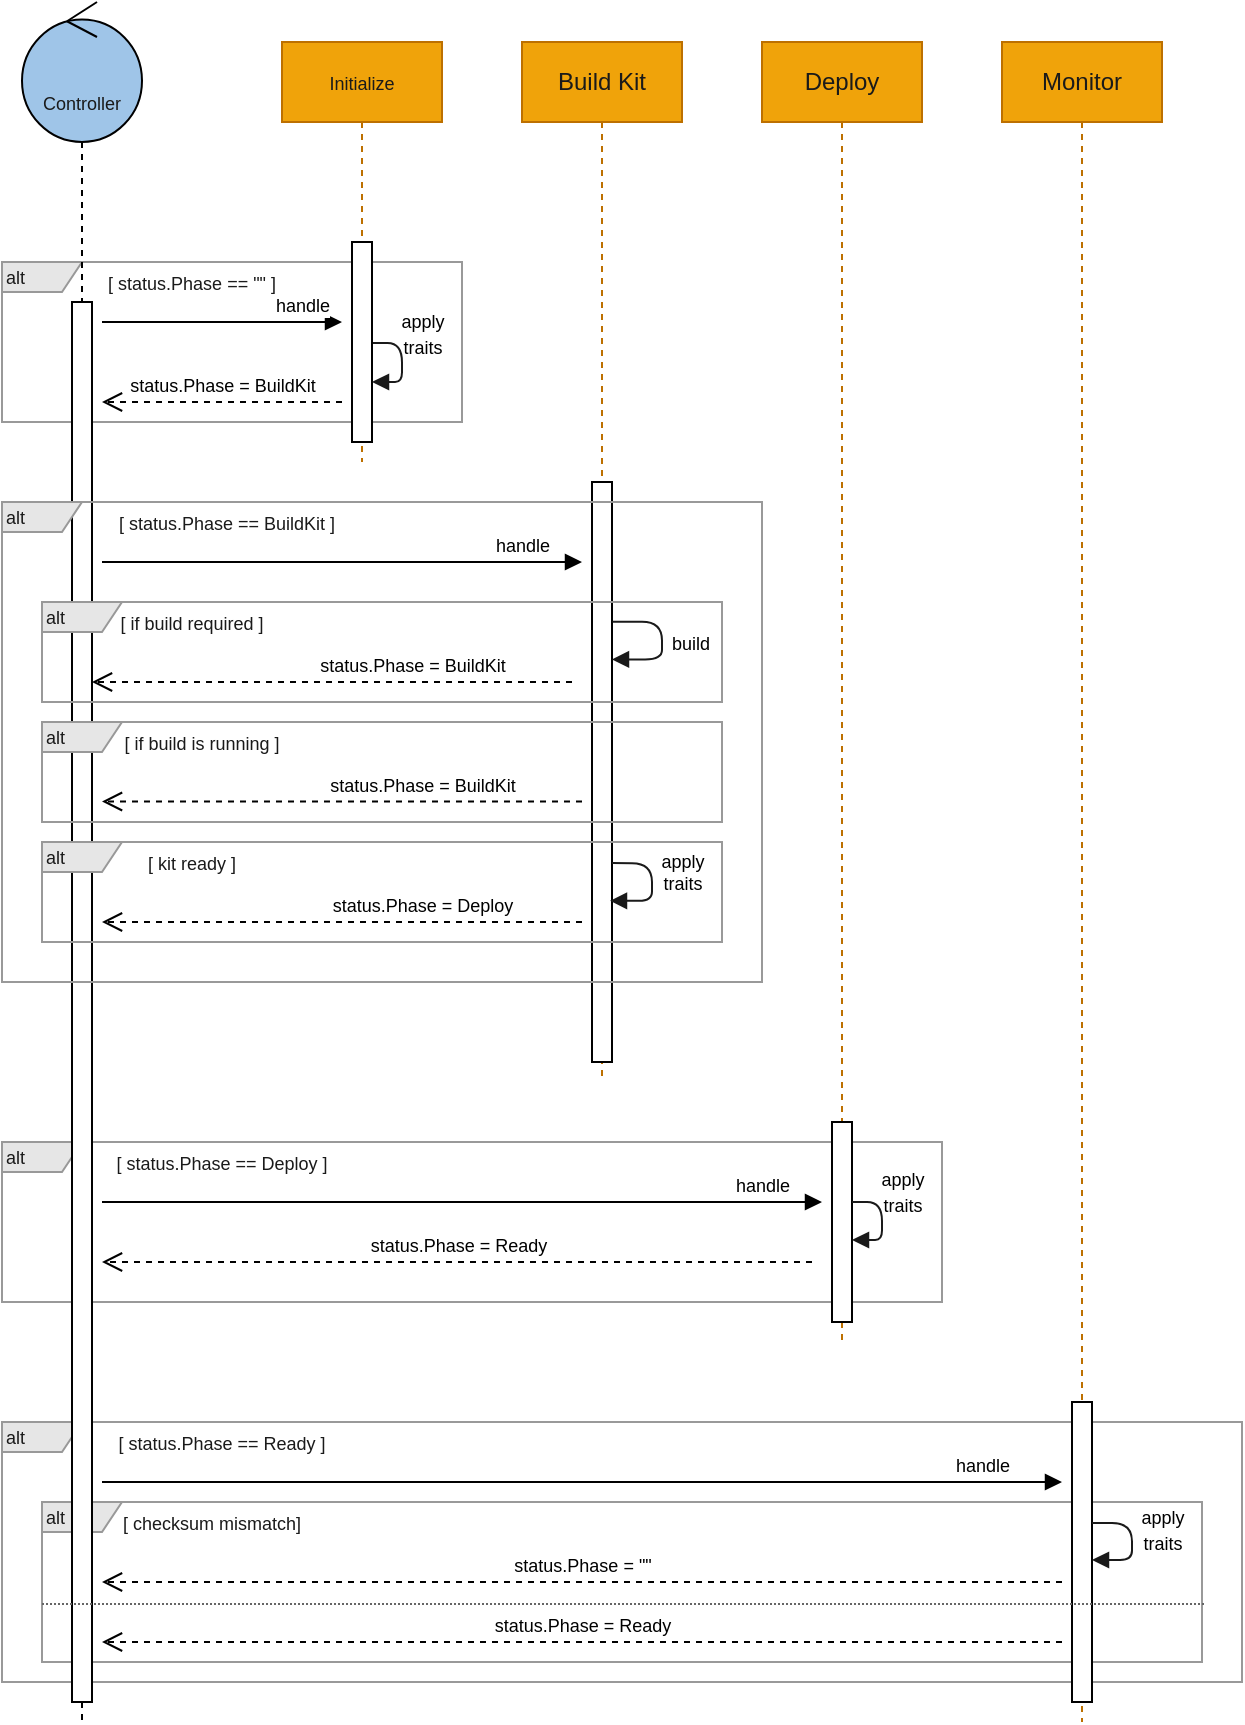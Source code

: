 <mxfile version="13.0.3" type="device"><diagram id="0Kwz7zGRW0z1vaULMuBK" name="Page-1"><mxGraphModel dx="1422" dy="852" grid="1" gridSize="5" guides="1" tooltips="1" connect="1" arrows="1" fold="1" page="1" pageScale="1" pageWidth="850" pageHeight="1100" background="none" math="0" shadow="0"><root><mxCell id="0"/><mxCell id="1" parent="0"/><mxCell id="ENPpTKHMPu-JBWCp8yxi-51" value="&lt;div align=&quot;left&quot;&gt;&lt;font style=&quot;font-size: 9px&quot;&gt;alt&lt;/font&gt;&lt;/div&gt;" style="shape=umlFrame;whiteSpace=wrap;html=1;strokeColor=#999999;fontColor=#1A1A1A;width=40;height=15;fillColor=#E6E6E6;fontSize=9;labelBackgroundColor=none;swimlaneFillColor=none;align=left;" parent="1" vertex="1"><mxGeometry x="160" y="930" width="580" height="80" as="geometry"/></mxCell><mxCell id="ENPpTKHMPu-JBWCp8yxi-46" value="&lt;div align=&quot;left&quot;&gt;&lt;font style=&quot;font-size: 9px&quot;&gt;alt&lt;/font&gt;&lt;/div&gt;" style="shape=umlFrame;whiteSpace=wrap;html=1;strokeColor=#999999;fontColor=#1A1A1A;width=40;height=15;fillColor=#E6E6E6;fontSize=9;labelBackgroundColor=none;swimlaneFillColor=none;align=left;" parent="1" vertex="1"><mxGeometry x="140" y="890" width="620" height="130" as="geometry"/></mxCell><mxCell id="ENPpTKHMPu-JBWCp8yxi-32" value="&lt;div align=&quot;left&quot;&gt;&lt;font style=&quot;font-size: 9px&quot;&gt;alt&lt;/font&gt;&lt;/div&gt;" style="shape=umlFrame;whiteSpace=wrap;html=1;strokeColor=#999999;fontColor=#1A1A1A;width=40;height=15;fillColor=#E6E6E6;fontSize=9;labelBackgroundColor=none;swimlaneFillColor=none;align=left;" parent="1" vertex="1"><mxGeometry x="140" y="750" width="470" height="80" as="geometry"/></mxCell><mxCell id="ENPpTKHMPu-JBWCp8yxi-14" value="&lt;div align=&quot;left&quot;&gt;&lt;font style=&quot;font-size: 9px&quot;&gt;alt&lt;/font&gt;&lt;/div&gt;" style="shape=umlFrame;whiteSpace=wrap;html=1;strokeColor=#999999;fontColor=#1A1A1A;width=40;height=15;fillColor=#E6E6E6;fontSize=9;labelBackgroundColor=none;swimlaneFillColor=none;align=left;" parent="1" vertex="1"><mxGeometry x="140" y="310" width="230" height="80" as="geometry"/></mxCell><mxCell id="ENPpTKHMPu-JBWCp8yxi-1" value="&lt;font style=&quot;font-size: 9px&quot;&gt;Controller&lt;/font&gt;" style="shape=umlLifeline;participant=umlControl;perimeter=lifelinePerimeter;whiteSpace=wrap;html=1;container=1;collapsible=0;recursiveResize=0;verticalAlign=top;spacingTop=36;outlineConnect=0;fillColor=#9FC5E8;fontColor=#1A1A1A;size=70;" parent="1" vertex="1"><mxGeometry x="150" y="180" width="60" height="860" as="geometry"/></mxCell><mxCell id="ENPpTKHMPu-JBWCp8yxi-2" value="" style="html=1;points=[];perimeter=orthogonalPerimeter;fontColor=#1A1A1A;" parent="ENPpTKHMPu-JBWCp8yxi-1" vertex="1"><mxGeometry x="25" y="150" width="10" height="700" as="geometry"/></mxCell><mxCell id="ENPpTKHMPu-JBWCp8yxi-3" value="&lt;font style=&quot;font-size: 9px&quot;&gt;Initialize&lt;/font&gt;" style="shape=umlLifeline;perimeter=lifelinePerimeter;whiteSpace=wrap;html=1;container=1;collapsible=0;recursiveResize=0;outlineConnect=0;fillColor=#f0a30a;strokeColor=#BD7000;fontColor=#1A1A1A;" parent="1" vertex="1"><mxGeometry x="280" y="200" width="80" height="210" as="geometry"/></mxCell><mxCell id="ENPpTKHMPu-JBWCp8yxi-4" value="" style="html=1;points=[];perimeter=orthogonalPerimeter;fillColor=#ffffff;fontColor=#1A1A1A;" parent="ENPpTKHMPu-JBWCp8yxi-3" vertex="1"><mxGeometry x="35" y="100" width="10" height="100" as="geometry"/></mxCell><mxCell id="ENPpTKHMPu-JBWCp8yxi-33" value="&lt;div&gt;&lt;font style=&quot;font-size: 9px&quot;&gt;apply&lt;/font&gt;&lt;/div&gt;&lt;div&gt;&lt;font style=&quot;font-size: 9px&quot;&gt;traits&lt;/font&gt;&lt;/div&gt;" style="html=1;verticalAlign=bottom;endArrow=block;strokeColor=#1A1A1A;strokeWidth=1;edgeStyle=orthogonalEdgeStyle;exitX=1.05;exitY=0.505;exitDx=0;exitDy=0;exitPerimeter=0;labelBackgroundColor=none;" parent="ENPpTKHMPu-JBWCp8yxi-3" source="ENPpTKHMPu-JBWCp8yxi-4" target="ENPpTKHMPu-JBWCp8yxi-4" edge="1"><mxGeometry x="-0.408" y="-14" width="80" relative="1" as="geometry"><mxPoint x="50" y="150" as="sourcePoint"/><mxPoint x="50" y="170" as="targetPoint"/><Array as="points"><mxPoint x="60" y="151"/><mxPoint x="60" y="170"/></Array><mxPoint x="24" y="10" as="offset"/></mxGeometry></mxCell><mxCell id="ENPpTKHMPu-JBWCp8yxi-6" value="Build Kit" style="shape=umlLifeline;perimeter=lifelinePerimeter;whiteSpace=wrap;html=1;container=1;collapsible=0;recursiveResize=0;outlineConnect=0;fillColor=#f0a30a;strokeColor=#BD7000;fontColor=#1A1A1A;" parent="1" vertex="1"><mxGeometry x="400" y="200" width="80" height="520" as="geometry"/></mxCell><mxCell id="ENPpTKHMPu-JBWCp8yxi-7" value="" style="html=1;points=[];perimeter=orthogonalPerimeter;fillColor=#ffffff;fontColor=#1A1A1A;" parent="ENPpTKHMPu-JBWCp8yxi-6" vertex="1"><mxGeometry x="35" y="220" width="10" height="290" as="geometry"/></mxCell><mxCell id="Fz4hw9S2nB7m6I6Ppi1Q-4" value="&lt;div style=&quot;font-size: 9px&quot;&gt;&lt;font style=&quot;font-size: 9px&quot;&gt;apply&lt;br&gt;&lt;/font&gt;&lt;span&gt;traits&lt;/span&gt;&lt;/div&gt;" style="html=1;verticalAlign=bottom;endArrow=block;strokeColor=#1A1A1A;strokeWidth=1;edgeStyle=orthogonalEdgeStyle;exitX=1;exitY=0.795;exitDx=0;exitDy=0;exitPerimeter=0;labelBackgroundColor=none;entryX=0.9;entryY=0.86;entryDx=0;entryDy=0;entryPerimeter=0;" edge="1" parent="ENPpTKHMPu-JBWCp8yxi-6"><mxGeometry x="0.298" y="-15" width="80" relative="1" as="geometry"><mxPoint x="45" y="410.55" as="sourcePoint"/><mxPoint x="44" y="429.4" as="targetPoint"/><Array as="points"><mxPoint x="65" y="411"/><mxPoint x="65" y="429"/></Array><mxPoint x="15" y="15" as="offset"/></mxGeometry></mxCell><mxCell id="Fz4hw9S2nB7m6I6Ppi1Q-10" value="&lt;div style=&quot;font-size: 9px&quot;&gt;build&lt;/div&gt;" style="html=1;verticalAlign=bottom;endArrow=block;strokeColor=#1A1A1A;strokeWidth=1;edgeStyle=orthogonalEdgeStyle;labelBackgroundColor=none;entryX=1;entryY=0.306;entryDx=0;entryDy=0;entryPerimeter=0;exitX=1.025;exitY=0.241;exitDx=0;exitDy=0;exitPerimeter=0;" edge="1" parent="ENPpTKHMPu-JBWCp8yxi-6" source="ENPpTKHMPu-JBWCp8yxi-7" target="ENPpTKHMPu-JBWCp8yxi-7"><mxGeometry x="0.298" y="-15" width="80" relative="1" as="geometry"><mxPoint x="50" y="290" as="sourcePoint"/><mxPoint x="50" y="308.85" as="targetPoint"/><Array as="points"><mxPoint x="70" y="290"/><mxPoint x="70" y="309"/></Array><mxPoint x="15" y="15" as="offset"/></mxGeometry></mxCell><mxCell id="ENPpTKHMPu-JBWCp8yxi-8" value="Deploy" style="shape=umlLifeline;perimeter=lifelinePerimeter;whiteSpace=wrap;html=1;container=1;collapsible=0;recursiveResize=0;outlineConnect=0;fillColor=#f0a30a;strokeColor=#BD7000;fontColor=#1A1A1A;" parent="1" vertex="1"><mxGeometry x="520" y="200" width="80" height="650" as="geometry"/></mxCell><mxCell id="ENPpTKHMPu-JBWCp8yxi-9" value="" style="html=1;points=[];perimeter=orthogonalPerimeter;fillColor=#ffffff;fontColor=#1A1A1A;" parent="ENPpTKHMPu-JBWCp8yxi-8" vertex="1"><mxGeometry x="35" y="540" width="10" height="100" as="geometry"/></mxCell><mxCell id="ENPpTKHMPu-JBWCp8yxi-10" value="Monitor" style="shape=umlLifeline;perimeter=lifelinePerimeter;whiteSpace=wrap;html=1;container=1;collapsible=0;recursiveResize=0;outlineConnect=0;fillColor=#f0a30a;strokeColor=#BD7000;fontColor=#1A1A1A;" parent="1" vertex="1"><mxGeometry x="640" y="200" width="80" height="840" as="geometry"/></mxCell><mxCell id="ENPpTKHMPu-JBWCp8yxi-11" value="" style="html=1;points=[];perimeter=orthogonalPerimeter;fillColor=#ffffff;fontColor=#1A1A1A;" parent="ENPpTKHMPu-JBWCp8yxi-10" vertex="1"><mxGeometry x="35" y="680" width="10" height="150" as="geometry"/></mxCell><mxCell id="ENPpTKHMPu-JBWCp8yxi-12" value="&lt;font style=&quot;font-size: 9px&quot;&gt;handle&lt;/font&gt;" style="html=1;verticalAlign=bottom;endArrow=block;" parent="1" edge="1"><mxGeometry x="0.667" width="80" relative="1" as="geometry"><mxPoint x="190" y="340" as="sourcePoint"/><mxPoint x="310" y="340" as="targetPoint"/><mxPoint as="offset"/></mxGeometry></mxCell><mxCell id="ENPpTKHMPu-JBWCp8yxi-13" value="&lt;font style=&quot;font-size: 9px&quot;&gt;status.Phase = BuildKit&lt;/font&gt;" style="html=1;verticalAlign=bottom;endArrow=open;dashed=1;endSize=8;" parent="1" edge="1"><mxGeometry relative="1" as="geometry"><mxPoint x="310" y="380" as="sourcePoint"/><mxPoint x="190" y="380" as="targetPoint"/><mxPoint as="offset"/></mxGeometry></mxCell><mxCell id="ENPpTKHMPu-JBWCp8yxi-15" value="&lt;font style=&quot;font-size: 9px&quot;&gt;[ status.Phase == &quot;&quot; ]&lt;/font&gt;" style="text;html=1;strokeColor=none;fillColor=none;align=center;verticalAlign=middle;whiteSpace=wrap;rounded=0;fontColor=#1A1A1A;" parent="1" vertex="1"><mxGeometry x="190" y="310" width="90" height="20" as="geometry"/></mxCell><mxCell id="ENPpTKHMPu-JBWCp8yxi-16" value="&lt;font style=&quot;font-size: 9px&quot;&gt;handle&lt;/font&gt;" style="html=1;verticalAlign=bottom;endArrow=block;" parent="1" edge="1"><mxGeometry x="0.75" width="80" relative="1" as="geometry"><mxPoint x="190" y="460" as="sourcePoint"/><mxPoint x="430" y="460" as="targetPoint"/><Array as="points"><mxPoint x="330" y="460"/></Array><mxPoint as="offset"/></mxGeometry></mxCell><mxCell id="ENPpTKHMPu-JBWCp8yxi-17" value="&lt;font style=&quot;font-size: 9px&quot;&gt;status.Phase = BuildKit&lt;/font&gt;" style="html=1;verticalAlign=bottom;endArrow=open;dashed=1;endSize=8;" parent="1" edge="1"><mxGeometry x="-0.333" relative="1" as="geometry"><mxPoint x="430" y="579.75" as="sourcePoint"/><mxPoint x="190" y="579.75" as="targetPoint"/><mxPoint as="offset"/></mxGeometry></mxCell><mxCell id="ENPpTKHMPu-JBWCp8yxi-18" value="&lt;font style=&quot;font-size: 9px&quot;&gt;status.Phase = Deploy&lt;/font&gt;" style="html=1;verticalAlign=bottom;endArrow=open;dashed=1;endSize=8;" parent="1" edge="1"><mxGeometry x="-0.333" relative="1" as="geometry"><mxPoint x="430" y="640" as="sourcePoint"/><mxPoint x="190" y="640" as="targetPoint"/><mxPoint as="offset"/></mxGeometry></mxCell><mxCell id="ENPpTKHMPu-JBWCp8yxi-21" value="&lt;font style=&quot;font-size: 9px&quot;&gt;[ if build is running ]&lt;/font&gt;" style="text;html=1;strokeColor=none;fillColor=none;align=center;verticalAlign=middle;whiteSpace=wrap;rounded=0;fontColor=#1A1A1A;" parent="1" vertex="1"><mxGeometry x="195" y="540" width="90" height="20" as="geometry"/></mxCell><mxCell id="ENPpTKHMPu-JBWCp8yxi-28" value="&lt;font style=&quot;font-size: 9px&quot;&gt;[ status.Phase == BuildKit ]&lt;/font&gt;" style="text;html=1;strokeColor=none;fillColor=none;align=center;verticalAlign=middle;whiteSpace=wrap;rounded=0;fontColor=#1A1A1A;" parent="1" vertex="1"><mxGeometry x="195" y="430" width="115" height="20" as="geometry"/></mxCell><mxCell id="ENPpTKHMPu-JBWCp8yxi-29" value="&lt;font style=&quot;font-size: 9px&quot;&gt;handle&lt;/font&gt;" style="html=1;verticalAlign=bottom;endArrow=block;" parent="1" edge="1"><mxGeometry x="0.833" width="80" relative="1" as="geometry"><mxPoint x="190" y="780" as="sourcePoint"/><mxPoint x="550" y="780" as="targetPoint"/><mxPoint as="offset"/></mxGeometry></mxCell><mxCell id="ENPpTKHMPu-JBWCp8yxi-30" value="&lt;font style=&quot;font-size: 9px&quot;&gt;status.Phase = Ready&lt;/font&gt;" style="html=1;verticalAlign=bottom;endArrow=open;dashed=1;endSize=8;" parent="1" edge="1"><mxGeometry relative="1" as="geometry"><mxPoint x="545" y="810" as="sourcePoint"/><mxPoint x="190" y="810" as="targetPoint"/><mxPoint as="offset"/></mxGeometry></mxCell><mxCell id="ENPpTKHMPu-JBWCp8yxi-31" value="&lt;font style=&quot;font-size: 9px&quot;&gt;[ checksum mismatch]&lt;/font&gt;" style="text;html=1;strokeColor=none;fillColor=none;align=center;verticalAlign=middle;whiteSpace=wrap;rounded=0;fontColor=#1A1A1A;" parent="1" vertex="1"><mxGeometry x="195" y="930" width="100" height="20" as="geometry"/></mxCell><mxCell id="ENPpTKHMPu-JBWCp8yxi-44" value="&lt;font style=&quot;font-size: 9px&quot;&gt;apply&lt;br&gt;traits&lt;/font&gt;" style="html=1;verticalAlign=bottom;endArrow=block;strokeColor=#1A1A1A;strokeWidth=1;edgeStyle=orthogonalEdgeStyle;labelBackgroundColor=none;" parent="1" edge="1"><mxGeometry x="0.018" y="10" width="80" relative="1" as="geometry"><mxPoint x="565" y="780" as="sourcePoint"/><mxPoint x="565" y="799" as="targetPoint"/><Array as="points"><mxPoint x="565" y="780"/><mxPoint x="580" y="780"/><mxPoint x="580" y="799"/></Array><mxPoint as="offset"/></mxGeometry></mxCell><mxCell id="ENPpTKHMPu-JBWCp8yxi-45" value="&lt;font style=&quot;font-size: 9px&quot;&gt;[ status.Phase == Deploy ]&lt;/font&gt;" style="text;html=1;strokeColor=none;fillColor=none;align=center;verticalAlign=middle;whiteSpace=wrap;rounded=0;fontColor=#1A1A1A;" parent="1" vertex="1"><mxGeometry x="190" y="750" width="120" height="20" as="geometry"/></mxCell><mxCell id="ENPpTKHMPu-JBWCp8yxi-47" value="&lt;font style=&quot;font-size: 9px&quot;&gt;handle&lt;/font&gt;" style="html=1;verticalAlign=bottom;endArrow=block;" parent="1" edge="1"><mxGeometry x="0.833" width="80" relative="1" as="geometry"><mxPoint x="190" y="920" as="sourcePoint"/><mxPoint x="670" y="920" as="targetPoint"/><mxPoint as="offset"/></mxGeometry></mxCell><mxCell id="ENPpTKHMPu-JBWCp8yxi-48" value="&lt;font style=&quot;font-size: 9px&quot;&gt;status.Phase = &quot;&quot;&lt;/font&gt;" style="html=1;verticalAlign=bottom;endArrow=open;dashed=1;endSize=8;" parent="1" edge="1"><mxGeometry relative="1" as="geometry"><mxPoint x="670" y="970" as="sourcePoint"/><mxPoint x="190" y="970" as="targetPoint"/><mxPoint as="offset"/></mxGeometry></mxCell><mxCell id="ENPpTKHMPu-JBWCp8yxi-49" value="&lt;font style=&quot;font-size: 9px&quot;&gt;[ status.Phase == Ready ]&lt;/font&gt;" style="text;html=1;strokeColor=none;fillColor=none;align=center;verticalAlign=middle;whiteSpace=wrap;rounded=0;fontColor=#1A1A1A;" parent="1" vertex="1"><mxGeometry x="190" y="890" width="120" height="20" as="geometry"/></mxCell><mxCell id="ENPpTKHMPu-JBWCp8yxi-50" value="&lt;font style=&quot;font-size: 9px&quot;&gt;status.Phase = Ready&lt;/font&gt;" style="html=1;verticalAlign=bottom;endArrow=open;dashed=1;endSize=8;" parent="1" edge="1"><mxGeometry relative="1" as="geometry"><mxPoint x="670" y="1000" as="sourcePoint"/><mxPoint x="190" y="1000" as="targetPoint"/><mxPoint as="offset"/></mxGeometry></mxCell><mxCell id="ENPpTKHMPu-JBWCp8yxi-52" value="&lt;font style=&quot;font-size: 9px&quot;&gt;apply&lt;br&gt;traits&lt;/font&gt;" style="html=1;verticalAlign=bottom;endArrow=block;strokeColor=#1A1A1A;strokeWidth=1;edgeStyle=orthogonalEdgeStyle;labelBackgroundColor=none;exitX=1;exitY=0.403;exitDx=0;exitDy=0;exitPerimeter=0;" parent="1" source="ENPpTKHMPu-JBWCp8yxi-11" edge="1"><mxGeometry x="0.316" y="-15" width="80" relative="1" as="geometry"><mxPoint x="690" y="940" as="sourcePoint"/><mxPoint x="685" y="959" as="targetPoint"/><Array as="points"><mxPoint x="705" y="941"/><mxPoint x="705" y="959"/></Array><mxPoint x="15" y="15" as="offset"/></mxGeometry></mxCell><mxCell id="ENPpTKHMPu-JBWCp8yxi-53" value="" style="endArrow=none;dashed=1;html=1;dashPattern=1 1;strokeWidth=1;labelBackgroundColor=none;entryX=1.003;entryY=0.638;entryDx=0;entryDy=0;entryPerimeter=0;exitX=0;exitY=0.638;exitDx=0;exitDy=0;exitPerimeter=0;strokeColor=#666666;" parent="1" source="ENPpTKHMPu-JBWCp8yxi-51" target="ENPpTKHMPu-JBWCp8yxi-51" edge="1"><mxGeometry width="50" height="50" relative="1" as="geometry"><mxPoint x="500" y="940" as="sourcePoint"/><mxPoint x="550" y="890" as="targetPoint"/></mxGeometry></mxCell><mxCell id="Fz4hw9S2nB7m6I6Ppi1Q-8" value="&lt;font style=&quot;font-size: 9px&quot;&gt;status.Phase =&amp;nbsp;&lt;/font&gt;&lt;span style=&quot;font-size: 9px&quot;&gt;BuildKit&lt;/span&gt;" style="html=1;verticalAlign=bottom;endArrow=open;dashed=1;endSize=8;" edge="1" parent="1"><mxGeometry x="-0.333" relative="1" as="geometry"><mxPoint x="425" y="520" as="sourcePoint"/><mxPoint x="185" y="520" as="targetPoint"/><mxPoint as="offset"/></mxGeometry></mxCell><mxCell id="Fz4hw9S2nB7m6I6Ppi1Q-9" value="&lt;font style=&quot;font-size: 9px&quot;&gt;[ if build required ]&lt;/font&gt;" style="text;html=1;strokeColor=none;fillColor=none;align=center;verticalAlign=middle;whiteSpace=wrap;rounded=0;fontColor=#1A1A1A;" vertex="1" parent="1"><mxGeometry x="190" y="480" width="90" height="20" as="geometry"/></mxCell><mxCell id="Fz4hw9S2nB7m6I6Ppi1Q-11" value="&lt;font style=&quot;font-size: 9px&quot;&gt;[ kit ready ]&lt;/font&gt;" style="text;html=1;strokeColor=none;fillColor=none;align=center;verticalAlign=middle;whiteSpace=wrap;rounded=0;fontColor=#1A1A1A;" vertex="1" parent="1"><mxGeometry x="190" y="600" width="90" height="20" as="geometry"/></mxCell><mxCell id="Fz4hw9S2nB7m6I6Ppi1Q-5" value="&lt;div align=&quot;left&quot;&gt;&lt;font style=&quot;font-size: 9px&quot;&gt;alt&lt;/font&gt;&lt;/div&gt;" style="shape=umlFrame;whiteSpace=wrap;html=1;strokeColor=#999999;fontColor=#1A1A1A;width=40;height=15;fillColor=#E6E6E6;fontSize=9;labelBackgroundColor=none;swimlaneFillColor=none;align=left;" vertex="1" parent="1"><mxGeometry x="160" y="540" width="340" height="50" as="geometry"/></mxCell><mxCell id="ENPpTKHMPu-JBWCp8yxi-20" value="&lt;div align=&quot;left&quot;&gt;&lt;font style=&quot;font-size: 9px&quot;&gt;alt&lt;/font&gt;&lt;/div&gt;" style="shape=umlFrame;whiteSpace=wrap;html=1;strokeColor=#999999;fontColor=#1A1A1A;width=40;height=15;fillColor=#E6E6E6;fontSize=9;labelBackgroundColor=none;swimlaneFillColor=none;align=left;" parent="1" vertex="1"><mxGeometry x="160" y="600" width="340" height="50" as="geometry"/></mxCell><mxCell id="Fz4hw9S2nB7m6I6Ppi1Q-7" value="&lt;div align=&quot;left&quot;&gt;&lt;font style=&quot;font-size: 9px&quot;&gt;alt&lt;/font&gt;&lt;/div&gt;" style="shape=umlFrame;whiteSpace=wrap;html=1;strokeColor=#999999;fontColor=#1A1A1A;width=40;height=15;fillColor=#E6E6E6;fontSize=9;labelBackgroundColor=none;swimlaneFillColor=none;align=left;" vertex="1" parent="1"><mxGeometry x="160" y="480" width="340" height="50" as="geometry"/></mxCell><mxCell id="ENPpTKHMPu-JBWCp8yxi-27" value="&lt;div align=&quot;left&quot;&gt;&lt;font style=&quot;font-size: 9px&quot;&gt;alt&lt;/font&gt;&lt;/div&gt;" style="shape=umlFrame;whiteSpace=wrap;html=1;strokeColor=#999999;fontColor=#1A1A1A;width=40;height=15;fillColor=#E6E6E6;fontSize=9;labelBackgroundColor=none;swimlaneFillColor=none;align=left;" parent="1" vertex="1"><mxGeometry x="140" y="430" width="380" height="240" as="geometry"/></mxCell></root></mxGraphModel></diagram></mxfile>